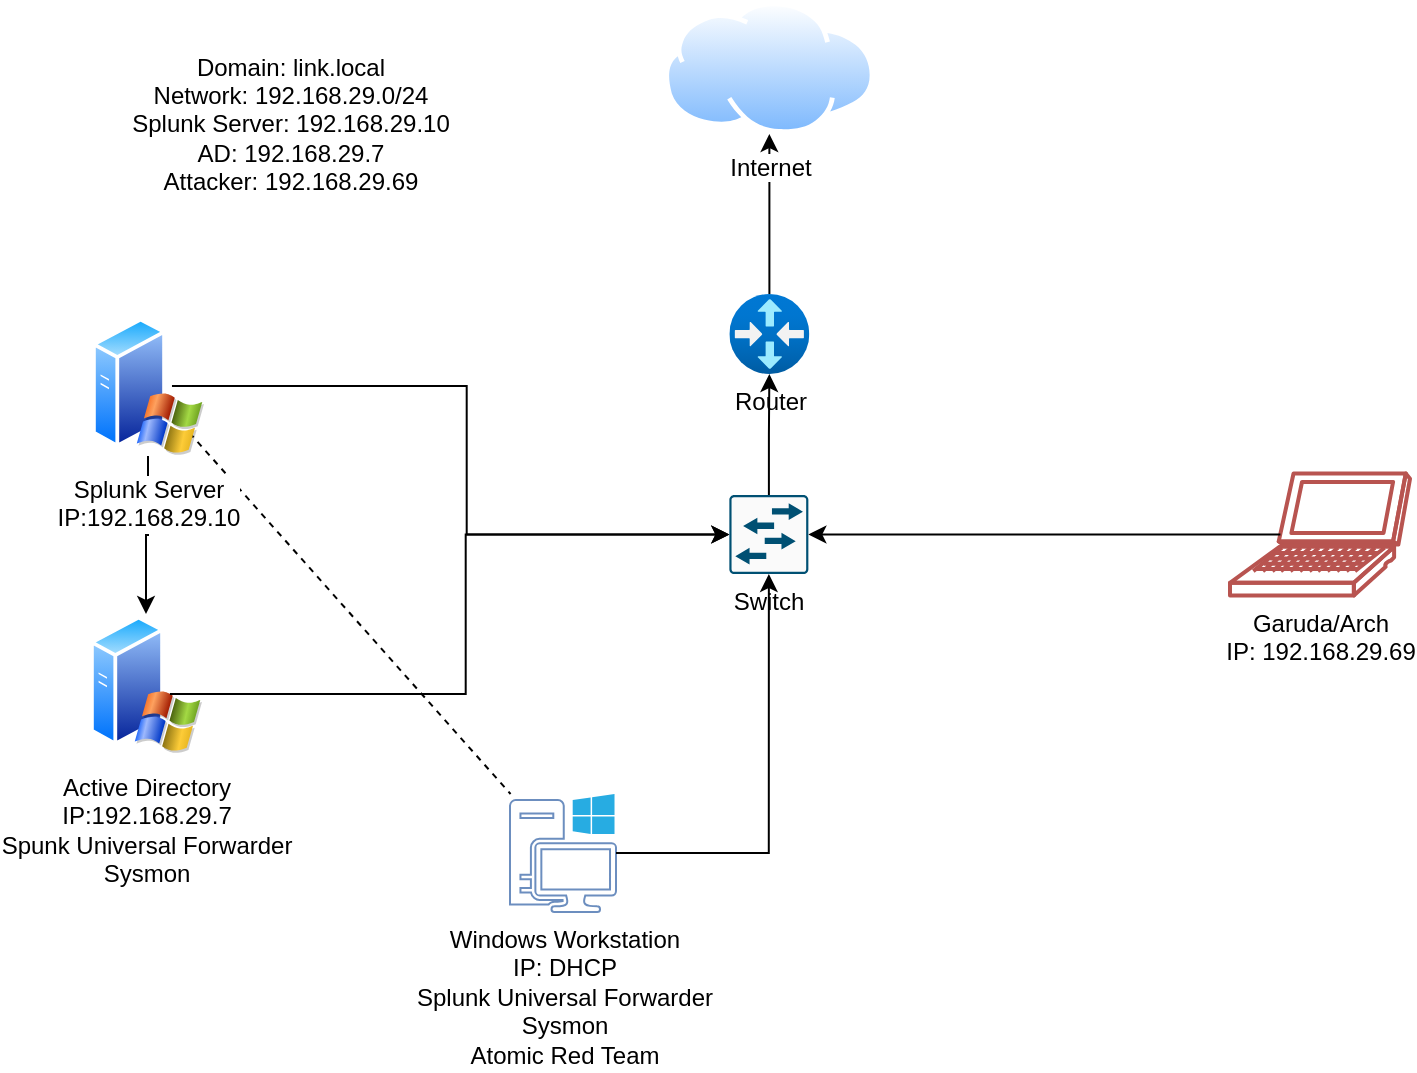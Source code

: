 <mxfile version="24.2.1" type="github">
  <diagram name="Page-1" id="R-WMTtVvu_zLb-jKjLG8">
    <mxGraphModel dx="1050" dy="546" grid="1" gridSize="10" guides="1" tooltips="1" connect="1" arrows="1" fold="1" page="1" pageScale="1" pageWidth="850" pageHeight="1100" math="0" shadow="0">
      <root>
        <mxCell id="0" />
        <mxCell id="1" parent="0" />
        <mxCell id="FU2CgBFFjjN2IJPbU8A8-24" style="rounded=0;orthogonalLoop=1;jettySize=auto;html=1;dashed=1;endArrow=none;endFill=0;" edge="1" parent="1" source="FU2CgBFFjjN2IJPbU8A8-1" target="FU2CgBFFjjN2IJPbU8A8-3">
          <mxGeometry relative="1" as="geometry" />
        </mxCell>
        <mxCell id="FU2CgBFFjjN2IJPbU8A8-26" value="" style="edgeStyle=orthogonalEdgeStyle;rounded=0;orthogonalLoop=1;jettySize=auto;html=1;" edge="1" parent="1" source="FU2CgBFFjjN2IJPbU8A8-1" target="FU2CgBFFjjN2IJPbU8A8-2">
          <mxGeometry relative="1" as="geometry" />
        </mxCell>
        <mxCell id="FU2CgBFFjjN2IJPbU8A8-1" value="&lt;div&gt;Splunk Server&lt;/div&gt;&lt;div&gt;IP:192.168.29.10&lt;br&gt;&lt;/div&gt;" style="image;aspect=fixed;perimeter=ellipsePerimeter;html=1;align=center;shadow=0;dashed=0;spacingTop=3;image=img/lib/active_directory/windows_server_2.svg;" vertex="1" parent="1">
          <mxGeometry x="111" y="171" width="56" height="70" as="geometry" />
        </mxCell>
        <mxCell id="FU2CgBFFjjN2IJPbU8A8-15" style="rounded=0;orthogonalLoop=1;jettySize=auto;html=1;edgeStyle=orthogonalEdgeStyle;startArrow=none;startFill=0;strokeColor=none;endArrow=oval;endFill=1;" edge="1" parent="1" source="FU2CgBFFjjN2IJPbU8A8-2">
          <mxGeometry relative="1" as="geometry">
            <mxPoint x="300" y="280" as="targetPoint" />
          </mxGeometry>
        </mxCell>
        <mxCell id="FU2CgBFFjjN2IJPbU8A8-2" value="&lt;div&gt;Active Directory&lt;/div&gt;&lt;div&gt;IP:192.168.29.7&lt;br&gt;&lt;/div&gt;&lt;div&gt;Spunk Universal Forwarder&lt;/div&gt;&lt;div&gt;Sysmon&lt;/div&gt;&lt;div&gt;&lt;br&gt;&lt;/div&gt;" style="image;aspect=fixed;perimeter=ellipsePerimeter;html=1;align=center;shadow=0;dashed=0;spacingTop=3;image=img/lib/active_directory/windows_server_2.svg;" vertex="1" parent="1">
          <mxGeometry x="110" y="320" width="56" height="70" as="geometry" />
        </mxCell>
        <mxCell id="FU2CgBFFjjN2IJPbU8A8-3" value="&lt;div&gt;Windows Workstation&lt;/div&gt;&lt;div&gt;IP: DHCP&lt;br&gt;&lt;/div&gt;&lt;div&gt;Splunk Universal Forwarder&lt;/div&gt;&lt;div&gt;Sysmon&lt;br&gt;Atomic Red Team&lt;br&gt;&lt;/div&gt;" style="sketch=0;pointerEvents=1;shadow=0;dashed=0;html=1;strokeColor=#6c8ebf;fillColor=none;labelPosition=center;verticalLabelPosition=bottom;verticalAlign=top;outlineConnect=0;align=center;shape=mxgraph.office.devices.workstation_pc;" vertex="1" parent="1">
          <mxGeometry x="320" y="410" width="53" height="59" as="geometry" />
        </mxCell>
        <mxCell id="FU2CgBFFjjN2IJPbU8A8-4" value="Garuda/Arch&lt;br&gt;IP: 192.168.29.69" style="shape=mxgraph.cisco.computers_and_peripherals.laptop;html=1;pointerEvents=1;dashed=0;fillColor=none;strokeColor=#b85450;strokeWidth=2;verticalLabelPosition=bottom;verticalAlign=top;align=center;outlineConnect=0;" vertex="1" parent="1">
          <mxGeometry x="680" y="249.75" width="90" height="61" as="geometry" />
        </mxCell>
        <mxCell id="FU2CgBFFjjN2IJPbU8A8-8" style="edgeStyle=orthogonalEdgeStyle;rounded=0;orthogonalLoop=1;jettySize=auto;html=1;entryX=0.5;entryY=1;entryDx=0;entryDy=0;" edge="1" parent="1" source="FU2CgBFFjjN2IJPbU8A8-5" target="FU2CgBFFjjN2IJPbU8A8-7">
          <mxGeometry relative="1" as="geometry">
            <Array as="points">
              <mxPoint x="449.68" y="100.5" />
              <mxPoint x="449.68" y="100.5" />
            </Array>
          </mxGeometry>
        </mxCell>
        <mxCell id="FU2CgBFFjjN2IJPbU8A8-5" value="Router" style="image;aspect=fixed;html=1;points=[];align=center;fontSize=12;image=img/lib/azure2/networking/Virtual_Router.svg;" vertex="1" parent="1">
          <mxGeometry x="429.68" y="160" width="40" height="40" as="geometry" />
        </mxCell>
        <mxCell id="FU2CgBFFjjN2IJPbU8A8-6" value="Switch" style="sketch=0;points=[[0.015,0.015,0],[0.985,0.015,0],[0.985,0.985,0],[0.015,0.985,0],[0.25,0,0],[0.5,0,0],[0.75,0,0],[1,0.25,0],[1,0.5,0],[1,0.75,0],[0.75,1,0],[0.5,1,0],[0.25,1,0],[0,0.75,0],[0,0.5,0],[0,0.25,0]];verticalLabelPosition=bottom;html=1;verticalAlign=top;aspect=fixed;align=center;pointerEvents=1;shape=mxgraph.cisco19.rect;prIcon=l2_switch;fillColor=#FAFAFA;strokeColor=#005073;" vertex="1" parent="1">
          <mxGeometry x="429.68" y="260.5" width="39.5" height="39.5" as="geometry" />
        </mxCell>
        <mxCell id="FU2CgBFFjjN2IJPbU8A8-7" value="Internet" style="image;aspect=fixed;perimeter=ellipsePerimeter;html=1;align=center;shadow=0;dashed=0;spacingTop=3;image=img/lib/active_directory/internet_cloud.svg;" vertex="1" parent="1">
          <mxGeometry x="397.06" y="13.7" width="105.24" height="66.3" as="geometry" />
        </mxCell>
        <mxCell id="FU2CgBFFjjN2IJPbU8A8-9" style="edgeStyle=orthogonalEdgeStyle;rounded=0;orthogonalLoop=1;jettySize=auto;html=1;entryX=0.5;entryY=1;entryDx=0;entryDy=0;entryPerimeter=0;" edge="1" parent="1" source="FU2CgBFFjjN2IJPbU8A8-6" target="FU2CgBFFjjN2IJPbU8A8-5">
          <mxGeometry relative="1" as="geometry" />
        </mxCell>
        <mxCell id="FU2CgBFFjjN2IJPbU8A8-12" style="edgeStyle=orthogonalEdgeStyle;rounded=0;orthogonalLoop=1;jettySize=auto;html=1;entryX=0;entryY=0.5;entryDx=0;entryDy=0;entryPerimeter=0;exitX=0.714;exitY=0.5;exitDx=0;exitDy=0;exitPerimeter=0;" edge="1" parent="1" source="FU2CgBFFjjN2IJPbU8A8-1" target="FU2CgBFFjjN2IJPbU8A8-6">
          <mxGeometry relative="1" as="geometry">
            <mxPoint x="150" y="207" as="sourcePoint" />
          </mxGeometry>
        </mxCell>
        <mxCell id="FU2CgBFFjjN2IJPbU8A8-17" style="edgeStyle=orthogonalEdgeStyle;rounded=0;orthogonalLoop=1;jettySize=auto;html=1;entryX=0;entryY=0.5;entryDx=0;entryDy=0;entryPerimeter=0;exitX=0.714;exitY=0.571;exitDx=0;exitDy=0;exitPerimeter=0;" edge="1" parent="1" source="FU2CgBFFjjN2IJPbU8A8-2" target="FU2CgBFFjjN2IJPbU8A8-6">
          <mxGeometry relative="1" as="geometry" />
        </mxCell>
        <mxCell id="FU2CgBFFjjN2IJPbU8A8-19" style="edgeStyle=orthogonalEdgeStyle;rounded=0;orthogonalLoop=1;jettySize=auto;html=1;entryX=1;entryY=0.5;entryDx=0;entryDy=0;entryPerimeter=0;exitX=0.28;exitY=0.5;exitDx=0;exitDy=0;exitPerimeter=0;" edge="1" parent="1" source="FU2CgBFFjjN2IJPbU8A8-4" target="FU2CgBFFjjN2IJPbU8A8-6">
          <mxGeometry relative="1" as="geometry" />
        </mxCell>
        <mxCell id="FU2CgBFFjjN2IJPbU8A8-21" style="edgeStyle=orthogonalEdgeStyle;rounded=0;orthogonalLoop=1;jettySize=auto;html=1;entryX=0.5;entryY=1;entryDx=0;entryDy=0;entryPerimeter=0;" edge="1" parent="1" source="FU2CgBFFjjN2IJPbU8A8-3" target="FU2CgBFFjjN2IJPbU8A8-6">
          <mxGeometry relative="1" as="geometry" />
        </mxCell>
        <mxCell id="FU2CgBFFjjN2IJPbU8A8-25" value="&lt;div&gt;Domain: link.local&lt;/div&gt;&lt;div&gt;Network: 192.168.29.0/24&lt;/div&gt;&lt;div&gt;Splunk Server: 192.168.29.10&lt;/div&gt;&lt;div&gt;AD: 192.168.29.7&lt;/div&gt;&lt;div&gt;Attacker: 192.168.29.69&lt;br&gt;&lt;/div&gt;" style="text;html=1;align=center;verticalAlign=middle;resizable=0;points=[];autosize=1;strokeColor=none;fillColor=none;" vertex="1" parent="1">
          <mxGeometry x="120" y="30" width="180" height="90" as="geometry" />
        </mxCell>
      </root>
    </mxGraphModel>
  </diagram>
</mxfile>

